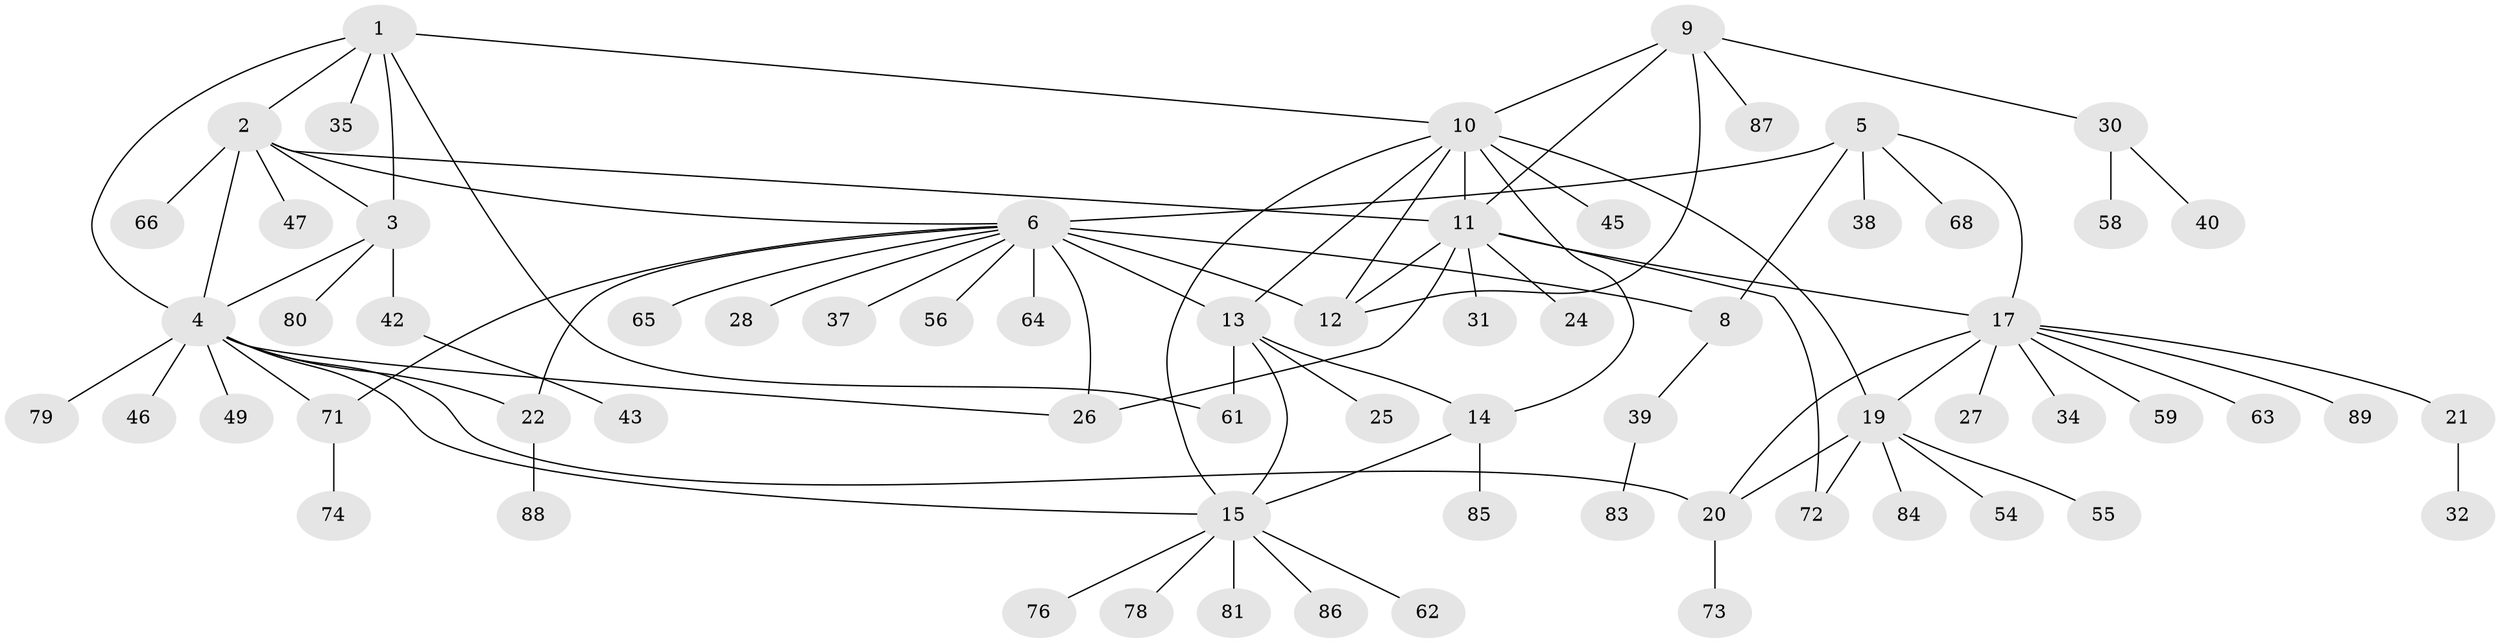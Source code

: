 // Generated by graph-tools (version 1.1) at 2025/24/03/03/25 07:24:10]
// undirected, 67 vertices, 90 edges
graph export_dot {
graph [start="1"]
  node [color=gray90,style=filled];
  1 [super="+67"];
  2 [super="+52"];
  3 [super="+70"];
  4 [super="+29"];
  5 [super="+41"];
  6 [super="+7"];
  8 [super="+33"];
  9 [super="+77"];
  10 [super="+16"];
  11 [super="+36"];
  12;
  13 [super="+48"];
  14 [super="+23"];
  15 [super="+60"];
  17 [super="+18"];
  19 [super="+50"];
  20;
  21;
  22 [super="+44"];
  24;
  25;
  26;
  27;
  28;
  30 [super="+53"];
  31 [super="+69"];
  32 [super="+57"];
  34;
  35 [super="+90"];
  37;
  38;
  39;
  40 [super="+51"];
  42 [super="+82"];
  43;
  45;
  46;
  47;
  49;
  54;
  55;
  56;
  58;
  59;
  61 [super="+75"];
  62;
  63;
  64;
  65;
  66;
  68;
  71;
  72;
  73;
  74;
  76;
  78;
  79;
  80;
  81;
  83;
  84;
  85;
  86;
  87;
  88;
  89;
  1 -- 2;
  1 -- 3;
  1 -- 4;
  1 -- 10;
  1 -- 35;
  1 -- 61;
  2 -- 3;
  2 -- 4;
  2 -- 6;
  2 -- 47;
  2 -- 11;
  2 -- 66;
  3 -- 4;
  3 -- 42;
  3 -- 80;
  4 -- 15;
  4 -- 20;
  4 -- 22;
  4 -- 46;
  4 -- 49;
  4 -- 71;
  4 -- 26;
  4 -- 79;
  5 -- 6 [weight=2];
  5 -- 8;
  5 -- 38;
  5 -- 68;
  5 -- 17;
  6 -- 8 [weight=2];
  6 -- 26;
  6 -- 28;
  6 -- 37;
  6 -- 64;
  6 -- 65;
  6 -- 71;
  6 -- 12;
  6 -- 13;
  6 -- 22;
  6 -- 56;
  8 -- 39;
  9 -- 10;
  9 -- 11;
  9 -- 12;
  9 -- 30;
  9 -- 87;
  10 -- 11;
  10 -- 12;
  10 -- 45;
  10 -- 19;
  10 -- 13;
  10 -- 14;
  10 -- 15;
  11 -- 12;
  11 -- 24;
  11 -- 26;
  11 -- 31;
  11 -- 72;
  11 -- 17;
  13 -- 14;
  13 -- 15;
  13 -- 25;
  13 -- 61;
  14 -- 15;
  14 -- 85;
  15 -- 76;
  15 -- 78;
  15 -- 81;
  15 -- 86;
  15 -- 62;
  17 -- 19 [weight=2];
  17 -- 20 [weight=2];
  17 -- 21;
  17 -- 27;
  17 -- 89;
  17 -- 34;
  17 -- 59;
  17 -- 63;
  19 -- 20;
  19 -- 54;
  19 -- 55;
  19 -- 72;
  19 -- 84;
  20 -- 73;
  21 -- 32;
  22 -- 88;
  30 -- 40;
  30 -- 58;
  39 -- 83;
  42 -- 43;
  71 -- 74;
}
